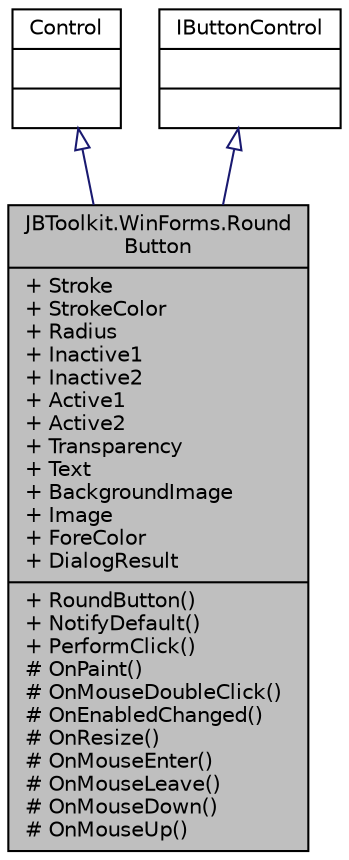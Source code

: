 digraph "JBToolkit.WinForms.RoundButton"
{
 // LATEX_PDF_SIZE
  edge [fontname="Helvetica",fontsize="10",labelfontname="Helvetica",labelfontsize="10"];
  node [fontname="Helvetica",fontsize="10",shape=record];
  Node1 [label="{JBToolkit.WinForms.Round\lButton\n|+ Stroke\l+ StrokeColor\l+ Radius\l+ Inactive1\l+ Inactive2\l+ Active1\l+ Active2\l+ Transparency\l+ Text\l+ BackgroundImage\l+ Image\l+ ForeColor\l+ DialogResult\l|+ RoundButton()\l+ NotifyDefault()\l+ PerformClick()\l# OnPaint()\l# OnMouseDoubleClick()\l# OnEnabledChanged()\l# OnResize()\l# OnMouseEnter()\l# OnMouseLeave()\l# OnMouseDown()\l# OnMouseUp()\l}",height=0.2,width=0.4,color="black", fillcolor="grey75", style="filled", fontcolor="black",tooltip="Nicer looking 'round' edge button"];
  Node2 -> Node1 [dir="back",color="midnightblue",fontsize="10",style="solid",arrowtail="onormal",fontname="Helvetica"];
  Node2 [label="{Control\n||}",height=0.2,width=0.4,color="black", fillcolor="white", style="filled",URL="$d7/d49/class_control.html",tooltip=" "];
  Node3 -> Node1 [dir="back",color="midnightblue",fontsize="10",style="solid",arrowtail="onormal",fontname="Helvetica"];
  Node3 [label="{IButtonControl\n||}",height=0.2,width=0.4,color="black", fillcolor="white", style="filled",URL="$d0/d4a/class_i_button_control.html",tooltip=" "];
}
